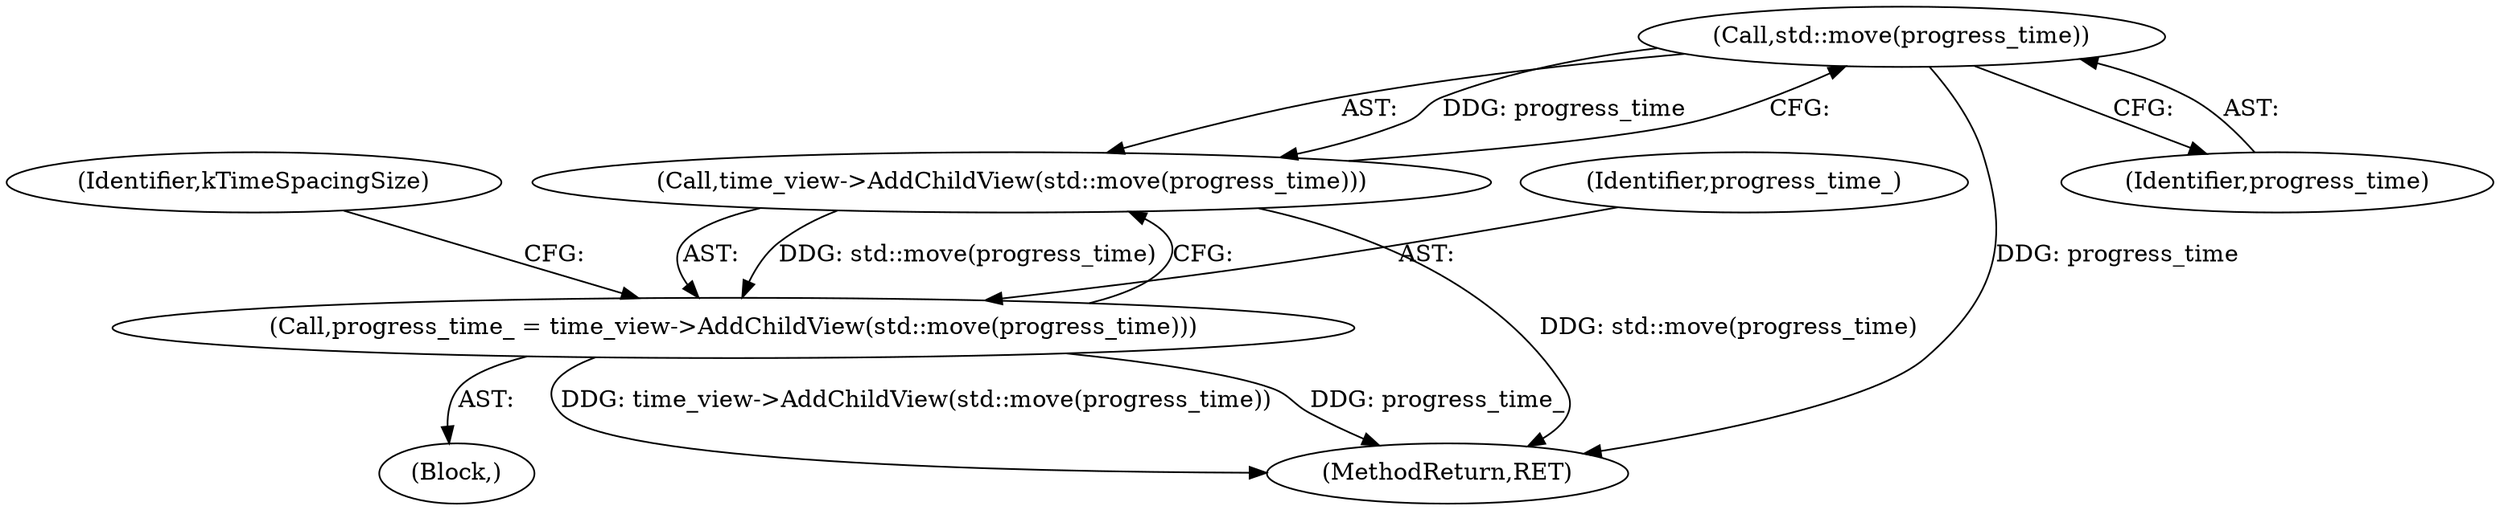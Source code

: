 digraph "0_Chrome_c25b198675380f713a56649c857b4367601d4a3d_8@API" {
"1000149" [label="(Call,std::move(progress_time))"];
"1000148" [label="(Call,time_view->AddChildView(std::move(progress_time)))"];
"1000146" [label="(Call,progress_time_ = time_view->AddChildView(std::move(progress_time)))"];
"1000147" [label="(Identifier,progress_time_)"];
"1000150" [label="(Identifier,progress_time)"];
"1000152" [label="(Identifier,kTimeSpacingSize)"];
"1000148" [label="(Call,time_view->AddChildView(std::move(progress_time)))"];
"1000149" [label="(Call,std::move(progress_time))"];
"1000102" [label="(Block,)"];
"1000175" [label="(MethodReturn,RET)"];
"1000146" [label="(Call,progress_time_ = time_view->AddChildView(std::move(progress_time)))"];
"1000149" -> "1000148"  [label="AST: "];
"1000149" -> "1000150"  [label="CFG: "];
"1000150" -> "1000149"  [label="AST: "];
"1000148" -> "1000149"  [label="CFG: "];
"1000149" -> "1000175"  [label="DDG: progress_time"];
"1000149" -> "1000148"  [label="DDG: progress_time"];
"1000148" -> "1000146"  [label="AST: "];
"1000146" -> "1000148"  [label="CFG: "];
"1000148" -> "1000175"  [label="DDG: std::move(progress_time)"];
"1000148" -> "1000146"  [label="DDG: std::move(progress_time)"];
"1000146" -> "1000102"  [label="AST: "];
"1000147" -> "1000146"  [label="AST: "];
"1000152" -> "1000146"  [label="CFG: "];
"1000146" -> "1000175"  [label="DDG: time_view->AddChildView(std::move(progress_time))"];
"1000146" -> "1000175"  [label="DDG: progress_time_"];
}
